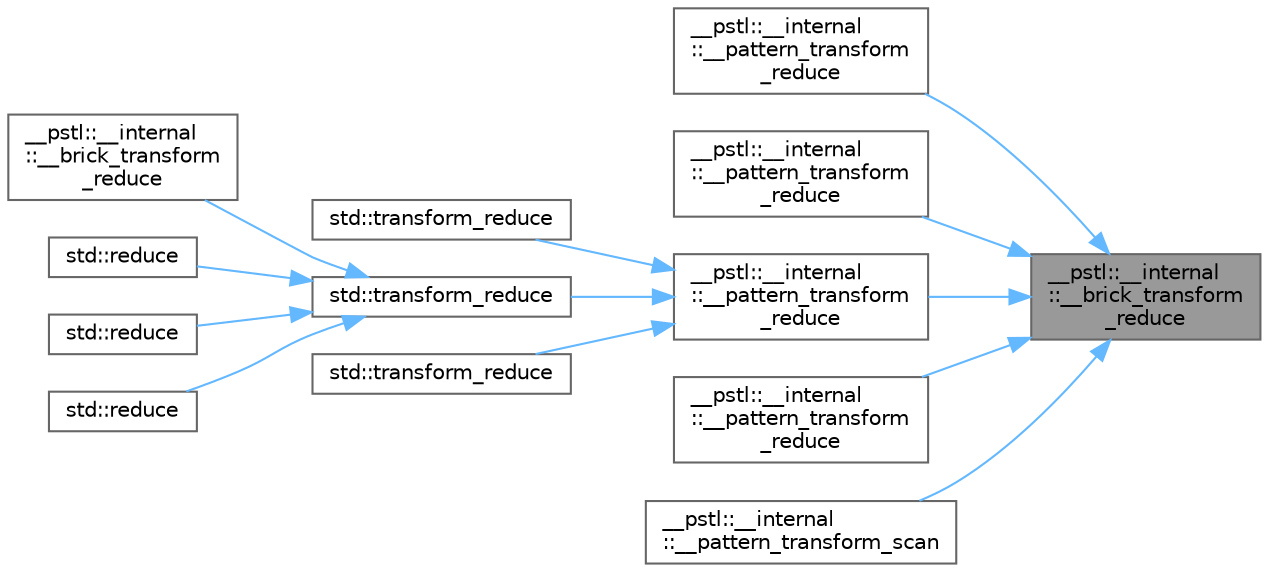 digraph "__pstl::__internal::__brick_transform_reduce"
{
 // LATEX_PDF_SIZE
  bgcolor="transparent";
  edge [fontname=Helvetica,fontsize=10,labelfontname=Helvetica,labelfontsize=10];
  node [fontname=Helvetica,fontsize=10,shape=box,height=0.2,width=0.4];
  rankdir="RL";
  Node1 [id="Node000001",label="__pstl::__internal\l::__brick_transform\l_reduce",height=0.2,width=0.4,color="gray40", fillcolor="grey60", style="filled", fontcolor="black",tooltip=" "];
  Node1 -> Node2 [id="edge25_Node000001_Node000002",dir="back",color="steelblue1",style="solid",tooltip=" "];
  Node2 [id="Node000002",label="__pstl::__internal\l::__pattern_transform\l_reduce",height=0.2,width=0.4,color="grey40", fillcolor="white", style="filled",URL="$namespace____pstl_1_1____internal.html#add18cbb980aea037c337adc3b0bb155f",tooltip=" "];
  Node1 -> Node3 [id="edge26_Node000001_Node000003",dir="back",color="steelblue1",style="solid",tooltip=" "];
  Node3 [id="Node000003",label="__pstl::__internal\l::__pattern_transform\l_reduce",height=0.2,width=0.4,color="grey40", fillcolor="white", style="filled",URL="$namespace____pstl_1_1____internal.html#afcebd939332b7acb17ecdb4debdf8e36",tooltip=" "];
  Node1 -> Node4 [id="edge27_Node000001_Node000004",dir="back",color="steelblue1",style="solid",tooltip=" "];
  Node4 [id="Node000004",label="__pstl::__internal\l::__pattern_transform\l_reduce",height=0.2,width=0.4,color="grey40", fillcolor="white", style="filled",URL="$namespace____pstl_1_1____internal.html#adc9b1a1468736ba57bfa4bbbc56a0440",tooltip=" "];
  Node4 -> Node5 [id="edge28_Node000004_Node000005",dir="back",color="steelblue1",style="solid",tooltip=" "];
  Node5 [id="Node000005",label="std::transform_reduce",height=0.2,width=0.4,color="grey40", fillcolor="white", style="filled",URL="$namespacestd.html#ac899f61a65c086a8d00fbb8c5d15b910",tooltip=" "];
  Node4 -> Node6 [id="edge29_Node000004_Node000006",dir="back",color="steelblue1",style="solid",tooltip=" "];
  Node6 [id="Node000006",label="std::transform_reduce",height=0.2,width=0.4,color="grey40", fillcolor="white", style="filled",URL="$namespacestd.html#a704ff380cbc127a2f0a5583f1108f015",tooltip=" "];
  Node6 -> Node7 [id="edge30_Node000006_Node000007",dir="back",color="steelblue1",style="solid",tooltip=" "];
  Node7 [id="Node000007",label="__pstl::__internal\l::__brick_transform\l_reduce",height=0.2,width=0.4,color="grey40", fillcolor="white", style="filled",URL="$namespace____pstl_1_1____internal.html#a12bc8c9b6562120eb8791b6862c72098",tooltip=" "];
  Node6 -> Node8 [id="edge31_Node000006_Node000008",dir="back",color="steelblue1",style="solid",tooltip=" "];
  Node8 [id="Node000008",label="std::reduce",height=0.2,width=0.4,color="grey40", fillcolor="white", style="filled",URL="$namespacestd.html#a272bfd867dce9fef5466c0b0505dde51",tooltip=" "];
  Node6 -> Node9 [id="edge32_Node000006_Node000009",dir="back",color="steelblue1",style="solid",tooltip=" "];
  Node9 [id="Node000009",label="std::reduce",height=0.2,width=0.4,color="grey40", fillcolor="white", style="filled",URL="$namespacestd.html#a05a85e0c93686270851eb8e1595f1736",tooltip=" "];
  Node6 -> Node10 [id="edge33_Node000006_Node000010",dir="back",color="steelblue1",style="solid",tooltip=" "];
  Node10 [id="Node000010",label="std::reduce",height=0.2,width=0.4,color="grey40", fillcolor="white", style="filled",URL="$namespacestd.html#a8b8d511ebd97a4d4753e9bf015f7d44d",tooltip=" "];
  Node4 -> Node11 [id="edge34_Node000004_Node000011",dir="back",color="steelblue1",style="solid",tooltip=" "];
  Node11 [id="Node000011",label="std::transform_reduce",height=0.2,width=0.4,color="grey40", fillcolor="white", style="filled",URL="$namespacestd.html#ab7b461f1bcd80edda19139acdb6bb1fb",tooltip=" "];
  Node1 -> Node12 [id="edge35_Node000001_Node000012",dir="back",color="steelblue1",style="solid",tooltip=" "];
  Node12 [id="Node000012",label="__pstl::__internal\l::__pattern_transform\l_reduce",height=0.2,width=0.4,color="grey40", fillcolor="white", style="filled",URL="$namespace____pstl_1_1____internal.html#adafb3c27c7136034f666734ae902ff04",tooltip=" "];
  Node1 -> Node13 [id="edge36_Node000001_Node000013",dir="back",color="steelblue1",style="solid",tooltip=" "];
  Node13 [id="Node000013",label="__pstl::__internal\l::__pattern_transform_scan",height=0.2,width=0.4,color="grey40", fillcolor="white", style="filled",URL="$namespace____pstl_1_1____internal.html#af0c85b4392a0bb4de013e30fdf4426b4",tooltip=" "];
}

